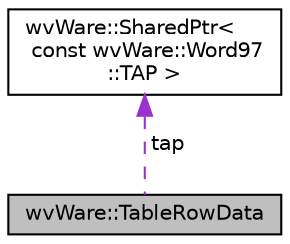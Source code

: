 digraph "wvWare::TableRowData"
{
  edge [fontname="Helvetica",fontsize="10",labelfontname="Helvetica",labelfontsize="10"];
  node [fontname="Helvetica",fontsize="10",shape=record];
  Node1 [label="wvWare::TableRowData",height=0.2,width=0.4,color="black", fillcolor="grey75", style="filled", fontcolor="black"];
  Node2 -> Node1 [dir="back",color="darkorchid3",fontsize="10",style="dashed",label=" tap" ,fontname="Helvetica"];
  Node2 [label="wvWare::SharedPtr\<\l const wvWare::Word97\l::TAP \>",height=0.2,width=0.4,color="black", fillcolor="white", style="filled",URL="$structwv_ware_1_1_shared_ptr.html"];
}
